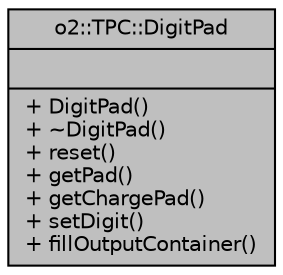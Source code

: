 digraph "o2::TPC::DigitPad"
{
 // INTERACTIVE_SVG=YES
  bgcolor="transparent";
  edge [fontname="Helvetica",fontsize="10",labelfontname="Helvetica",labelfontsize="10"];
  node [fontname="Helvetica",fontsize="10",shape=record];
  Node1 [label="{o2::TPC::DigitPad\n||+ DigitPad()\l+ ~DigitPad()\l+ reset()\l+ getPad()\l+ getChargePad()\l+ setDigit()\l+ fillOutputContainer()\l}",height=0.2,width=0.4,color="black", fillcolor="grey75", style="filled" fontcolor="black"];
}
